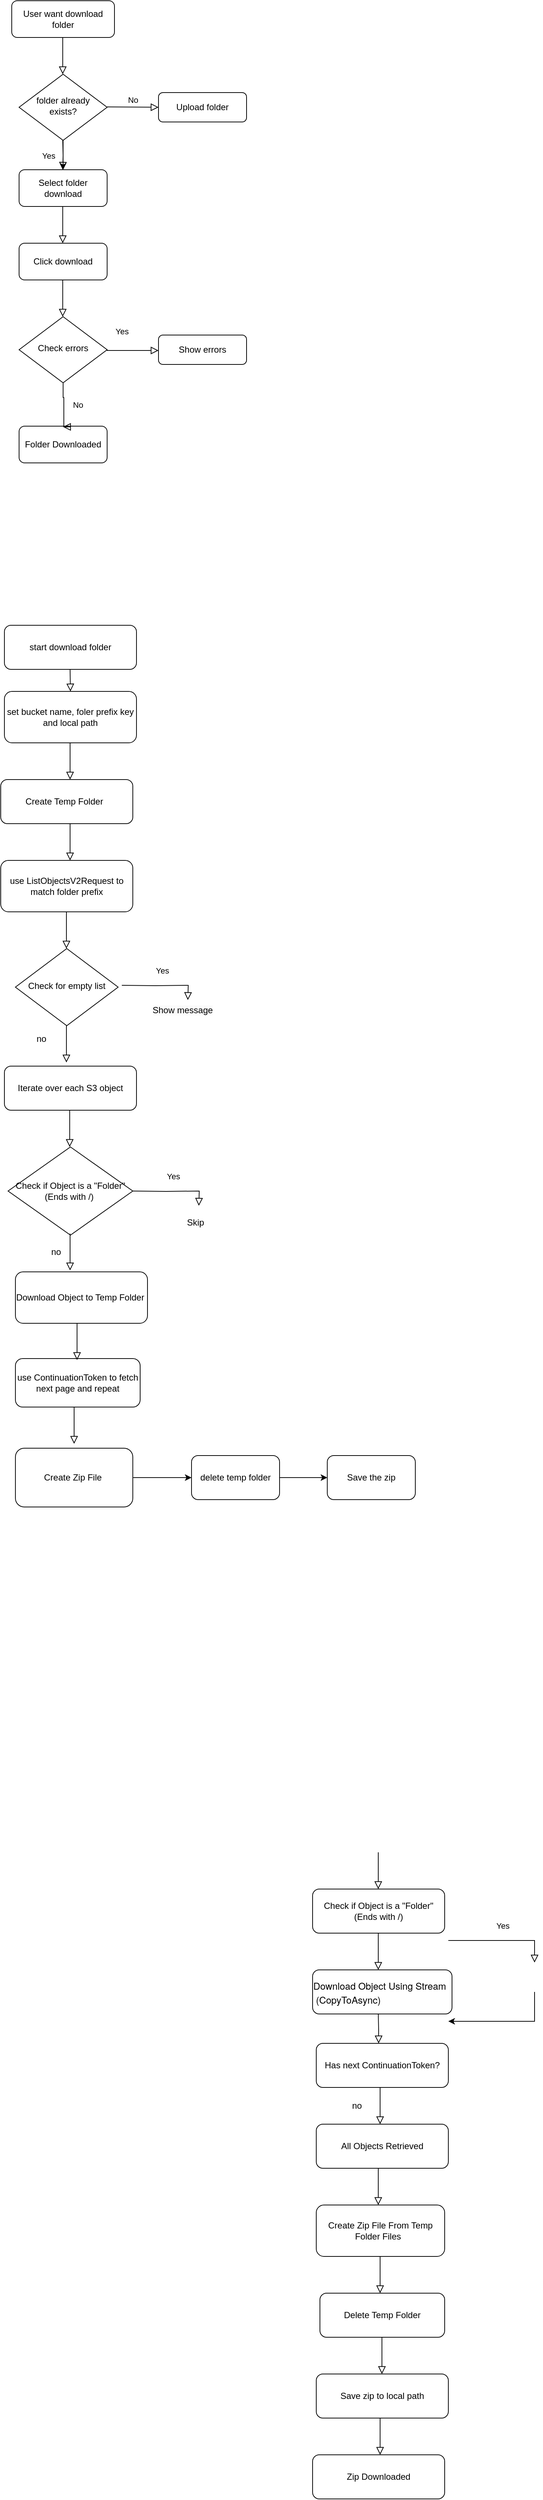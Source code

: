 <mxfile version="24.8.2">
  <diagram id="C5RBs43oDa-KdzZeNtuy" name="Page-1">
    <mxGraphModel dx="2074" dy="1070" grid="1" gridSize="10" guides="1" tooltips="1" connect="1" arrows="1" fold="1" page="1" pageScale="1" pageWidth="827" pageHeight="1169" math="0" shadow="0">
      <root>
        <mxCell id="WIyWlLk6GJQsqaUBKTNV-0" />
        <mxCell id="WIyWlLk6GJQsqaUBKTNV-1" parent="WIyWlLk6GJQsqaUBKTNV-0" />
        <mxCell id="GLVQwzxe723qBemCg7oc-0" value="User want download folder" style="rounded=1;whiteSpace=wrap;html=1;fontSize=12;glass=0;strokeWidth=1;shadow=0;" parent="WIyWlLk6GJQsqaUBKTNV-1" vertex="1">
          <mxGeometry x="30" y="10" width="140" height="50" as="geometry" />
        </mxCell>
        <mxCell id="GLVQwzxe723qBemCg7oc-1" value="Select folder download" style="rounded=1;whiteSpace=wrap;html=1;fontSize=12;glass=0;strokeWidth=1;shadow=0;" parent="WIyWlLk6GJQsqaUBKTNV-1" vertex="1">
          <mxGeometry x="40" y="240" width="120" height="50" as="geometry" />
        </mxCell>
        <mxCell id="GLVQwzxe723qBemCg7oc-3" value="Upload folder" style="rounded=1;whiteSpace=wrap;html=1;fontSize=12;glass=0;strokeWidth=1;shadow=0;" parent="WIyWlLk6GJQsqaUBKTNV-1" vertex="1">
          <mxGeometry x="230" y="135" width="120" height="40" as="geometry" />
        </mxCell>
        <mxCell id="MU7VSa6BdcI0zDZZD2pV-75" value="" style="edgeStyle=orthogonalEdgeStyle;rounded=0;orthogonalLoop=1;jettySize=auto;html=1;" edge="1" parent="WIyWlLk6GJQsqaUBKTNV-1" source="GLVQwzxe723qBemCg7oc-4" target="GLVQwzxe723qBemCg7oc-1">
          <mxGeometry relative="1" as="geometry" />
        </mxCell>
        <mxCell id="GLVQwzxe723qBemCg7oc-4" value="folder already exists?" style="rhombus;whiteSpace=wrap;html=1;shadow=0;fontFamily=Helvetica;fontSize=12;align=center;strokeWidth=1;spacing=6;spacingTop=-4;" parent="WIyWlLk6GJQsqaUBKTNV-1" vertex="1">
          <mxGeometry x="40" y="110" width="120" height="90" as="geometry" />
        </mxCell>
        <mxCell id="GLVQwzxe723qBemCg7oc-5" value="No" style="edgeStyle=orthogonalEdgeStyle;rounded=0;html=1;jettySize=auto;orthogonalLoop=1;fontSize=11;endArrow=block;endFill=0;endSize=8;strokeWidth=1;shadow=0;labelBackgroundColor=none;entryX=0;entryY=0.5;entryDx=0;entryDy=0;" parent="WIyWlLk6GJQsqaUBKTNV-1" target="GLVQwzxe723qBemCg7oc-3" edge="1">
          <mxGeometry y="10" relative="1" as="geometry">
            <mxPoint as="offset" />
            <mxPoint x="160" y="154.5" as="sourcePoint" />
            <mxPoint x="220" y="155" as="targetPoint" />
          </mxGeometry>
        </mxCell>
        <mxCell id="GLVQwzxe723qBemCg7oc-7" value="" style="rounded=0;html=1;jettySize=auto;orthogonalLoop=1;fontSize=11;endArrow=block;endFill=0;endSize=8;strokeWidth=1;shadow=0;labelBackgroundColor=none;edgeStyle=orthogonalEdgeStyle;" parent="WIyWlLk6GJQsqaUBKTNV-1" edge="1">
          <mxGeometry relative="1" as="geometry">
            <mxPoint x="99.5" y="60" as="sourcePoint" />
            <mxPoint x="99.5" y="110" as="targetPoint" />
          </mxGeometry>
        </mxCell>
        <mxCell id="GLVQwzxe723qBemCg7oc-9" value="Yes" style="rounded=0;html=1;jettySize=auto;orthogonalLoop=1;fontSize=11;endArrow=block;endFill=0;endSize=8;strokeWidth=1;shadow=0;labelBackgroundColor=none;edgeStyle=orthogonalEdgeStyle;" parent="WIyWlLk6GJQsqaUBKTNV-1" edge="1">
          <mxGeometry y="20" relative="1" as="geometry">
            <mxPoint as="offset" />
            <mxPoint x="99.5" y="200" as="sourcePoint" />
            <mxPoint x="99.5" y="240" as="targetPoint" />
          </mxGeometry>
        </mxCell>
        <mxCell id="0xnPP59gHi6wrN1YD6p4-0" value="Folder Downloaded" style="rounded=1;whiteSpace=wrap;html=1;fontSize=12;glass=0;strokeWidth=1;shadow=0;" parent="WIyWlLk6GJQsqaUBKTNV-1" vertex="1">
          <mxGeometry x="40" y="589" width="120" height="50" as="geometry" />
        </mxCell>
        <mxCell id="0xnPP59gHi6wrN1YD6p4-1" value="Check errors" style="rhombus;whiteSpace=wrap;html=1;shadow=0;fontFamily=Helvetica;fontSize=12;align=center;strokeWidth=1;spacing=6;spacingTop=-4;" parent="WIyWlLk6GJQsqaUBKTNV-1" vertex="1">
          <mxGeometry x="40" y="440" width="120" height="90" as="geometry" />
        </mxCell>
        <mxCell id="0xnPP59gHi6wrN1YD6p4-2" value="No" style="edgeStyle=orthogonalEdgeStyle;rounded=0;html=1;jettySize=auto;orthogonalLoop=1;fontSize=11;endArrow=block;endFill=0;endSize=8;strokeWidth=1;shadow=0;labelBackgroundColor=none;exitX=0.5;exitY=1;exitDx=0;exitDy=0;" parent="WIyWlLk6GJQsqaUBKTNV-1" source="0xnPP59gHi6wrN1YD6p4-1" edge="1">
          <mxGeometry x="0.001" y="19" relative="1" as="geometry">
            <mxPoint as="offset" />
            <mxPoint x="130" y="590" as="sourcePoint" />
            <mxPoint x="100" y="590" as="targetPoint" />
            <Array as="points">
              <mxPoint x="100" y="550" />
              <mxPoint x="101" y="550" />
            </Array>
          </mxGeometry>
        </mxCell>
        <mxCell id="0xnPP59gHi6wrN1YD6p4-3" value="Yes" style="rounded=0;html=1;jettySize=auto;orthogonalLoop=1;fontSize=11;endArrow=block;endFill=0;endSize=8;strokeWidth=1;shadow=0;labelBackgroundColor=none;edgeStyle=orthogonalEdgeStyle;" parent="WIyWlLk6GJQsqaUBKTNV-1" edge="1">
          <mxGeometry x="-0.435" y="26" relative="1" as="geometry">
            <mxPoint x="1" as="offset" />
            <mxPoint x="160" y="484.5" as="sourcePoint" />
            <mxPoint x="230" y="486" as="targetPoint" />
            <Array as="points">
              <mxPoint x="160" y="485.5" />
            </Array>
          </mxGeometry>
        </mxCell>
        <mxCell id="0xnPP59gHi6wrN1YD6p4-4" value="" style="rounded=0;html=1;jettySize=auto;orthogonalLoop=1;fontSize=11;endArrow=block;endFill=0;endSize=8;strokeWidth=1;shadow=0;labelBackgroundColor=none;edgeStyle=orthogonalEdgeStyle;" parent="WIyWlLk6GJQsqaUBKTNV-1" edge="1">
          <mxGeometry relative="1" as="geometry">
            <mxPoint x="99.5" y="290" as="sourcePoint" />
            <mxPoint x="99.5" y="340" as="targetPoint" />
          </mxGeometry>
        </mxCell>
        <mxCell id="0xnPP59gHi6wrN1YD6p4-5" value="Show errors" style="rounded=1;whiteSpace=wrap;html=1;fontSize=12;glass=0;strokeWidth=1;shadow=0;" parent="WIyWlLk6GJQsqaUBKTNV-1" vertex="1">
          <mxGeometry x="230" y="465" width="120" height="40" as="geometry" />
        </mxCell>
        <mxCell id="0xnPP59gHi6wrN1YD6p4-6" value="Click download" style="rounded=1;whiteSpace=wrap;html=1;fontSize=12;glass=0;strokeWidth=1;shadow=0;" parent="WIyWlLk6GJQsqaUBKTNV-1" vertex="1">
          <mxGeometry x="40" y="340" width="120" height="50" as="geometry" />
        </mxCell>
        <mxCell id="0xnPP59gHi6wrN1YD6p4-7" value="" style="rounded=0;html=1;jettySize=auto;orthogonalLoop=1;fontSize=11;endArrow=block;endFill=0;endSize=8;strokeWidth=1;shadow=0;labelBackgroundColor=none;edgeStyle=orthogonalEdgeStyle;" parent="WIyWlLk6GJQsqaUBKTNV-1" edge="1">
          <mxGeometry relative="1" as="geometry">
            <mxPoint x="99.5" y="390" as="sourcePoint" />
            <mxPoint x="99.5" y="440" as="targetPoint" />
          </mxGeometry>
        </mxCell>
        <mxCell id="MU7VSa6BdcI0zDZZD2pV-3" value="start download folder" style="rounded=1;whiteSpace=wrap;html=1;fontSize=12;glass=0;strokeWidth=1;shadow=0;" vertex="1" parent="WIyWlLk6GJQsqaUBKTNV-1">
          <mxGeometry x="20" y="860" width="180" height="60" as="geometry" />
        </mxCell>
        <mxCell id="MU7VSa6BdcI0zDZZD2pV-8" value="" style="rounded=0;html=1;jettySize=auto;orthogonalLoop=1;fontSize=11;endArrow=block;endFill=0;endSize=8;strokeWidth=1;shadow=0;labelBackgroundColor=none;edgeStyle=orthogonalEdgeStyle;" edge="1" parent="WIyWlLk6GJQsqaUBKTNV-1">
          <mxGeometry relative="1" as="geometry">
            <mxPoint x="104.5" y="1250" as="sourcePoint" />
            <mxPoint x="104.5" y="1300" as="targetPoint" />
          </mxGeometry>
        </mxCell>
        <mxCell id="MU7VSa6BdcI0zDZZD2pV-20" value="set bucket name, foler prefix key and local path" style="rounded=1;whiteSpace=wrap;html=1;fontSize=12;glass=0;strokeWidth=1;shadow=0;" vertex="1" parent="WIyWlLk6GJQsqaUBKTNV-1">
          <mxGeometry x="20" y="950" width="180" height="70" as="geometry" />
        </mxCell>
        <mxCell id="MU7VSa6BdcI0zDZZD2pV-21" value="" style="rounded=0;html=1;jettySize=auto;orthogonalLoop=1;fontSize=11;endArrow=block;endFill=0;endSize=8;strokeWidth=1;shadow=0;labelBackgroundColor=none;edgeStyle=orthogonalEdgeStyle;" edge="1" parent="WIyWlLk6GJQsqaUBKTNV-1">
          <mxGeometry relative="1" as="geometry">
            <mxPoint x="109.5" y="920" as="sourcePoint" />
            <mxPoint x="110" y="950" as="targetPoint" />
          </mxGeometry>
        </mxCell>
        <mxCell id="MU7VSa6BdcI0zDZZD2pV-22" value="Check if Object is a &quot;Folder&quot; (Ends with /)" style="rounded=1;whiteSpace=wrap;html=1;fontSize=12;glass=0;strokeWidth=1;shadow=0;" vertex="1" parent="WIyWlLk6GJQsqaUBKTNV-1">
          <mxGeometry x="440" y="2580" width="180" height="60" as="geometry" />
        </mxCell>
        <mxCell id="MU7VSa6BdcI0zDZZD2pV-24" value="&lt;p style=&quot;margin: 0px; font-variant-numeric: normal; font-variant-east-asian: normal; font-variant-alternates: normal; font-size-adjust: none; font-kerning: auto; font-optical-sizing: auto; font-feature-settings: normal; font-variation-settings: normal; font-variant-position: normal; font-stretch: normal; font-size: 13px; line-height: normal; font-family: &amp;quot;Helvetica Neue&amp;quot;; text-align: start;&quot; class=&quot;p1&quot;&gt;Download Object Using Stream&amp;nbsp; &amp;nbsp;(CopyToAsync)&lt;/p&gt;" style="rounded=1;whiteSpace=wrap;html=1;fontSize=12;glass=0;strokeWidth=1;shadow=0;" vertex="1" parent="WIyWlLk6GJQsqaUBKTNV-1">
          <mxGeometry x="440" y="2690" width="190" height="60" as="geometry" />
        </mxCell>
        <mxCell id="MU7VSa6BdcI0zDZZD2pV-27" value="" style="rounded=0;html=1;jettySize=auto;orthogonalLoop=1;fontSize=11;endArrow=block;endFill=0;endSize=8;strokeWidth=1;shadow=0;labelBackgroundColor=none;edgeStyle=orthogonalEdgeStyle;" edge="1" parent="WIyWlLk6GJQsqaUBKTNV-1">
          <mxGeometry relative="1" as="geometry">
            <mxPoint x="109.5" y="1020" as="sourcePoint" />
            <mxPoint x="109.5" y="1070" as="targetPoint" />
            <Array as="points">
              <mxPoint x="110" y="1020" />
              <mxPoint x="110" y="1020" />
            </Array>
          </mxGeometry>
        </mxCell>
        <mxCell id="MU7VSa6BdcI0zDZZD2pV-32" value="Iterate over each S3 object" style="rounded=1;whiteSpace=wrap;html=1;fontSize=12;glass=0;strokeWidth=1;shadow=0;" vertex="1" parent="WIyWlLk6GJQsqaUBKTNV-1">
          <mxGeometry x="20" y="1460" width="180" height="60" as="geometry" />
        </mxCell>
        <mxCell id="MU7VSa6BdcI0zDZZD2pV-34" value="&amp;nbsp;Has next ContinuationToken?&amp;nbsp;" style="rounded=1;whiteSpace=wrap;html=1;fontSize=12;glass=0;strokeWidth=1;shadow=0;" vertex="1" parent="WIyWlLk6GJQsqaUBKTNV-1">
          <mxGeometry x="445" y="2790" width="180" height="60" as="geometry" />
        </mxCell>
        <mxCell id="MU7VSa6BdcI0zDZZD2pV-35" value="" style="rounded=0;html=1;jettySize=auto;orthogonalLoop=1;fontSize=11;endArrow=block;endFill=0;endSize=8;strokeWidth=1;shadow=0;labelBackgroundColor=none;edgeStyle=orthogonalEdgeStyle;" edge="1" parent="WIyWlLk6GJQsqaUBKTNV-1">
          <mxGeometry relative="1" as="geometry">
            <mxPoint x="529.5" y="2640" as="sourcePoint" />
            <mxPoint x="529.5" y="2690" as="targetPoint" />
          </mxGeometry>
        </mxCell>
        <mxCell id="MU7VSa6BdcI0zDZZD2pV-44" value="All Objects Retrieved" style="rounded=1;whiteSpace=wrap;html=1;fontSize=12;glass=0;strokeWidth=1;shadow=0;" vertex="1" parent="WIyWlLk6GJQsqaUBKTNV-1">
          <mxGeometry x="445" y="2900" width="180" height="60" as="geometry" />
        </mxCell>
        <mxCell id="MU7VSa6BdcI0zDZZD2pV-45" value="" style="rounded=0;html=1;jettySize=auto;orthogonalLoop=1;fontSize=11;endArrow=block;endFill=0;endSize=8;strokeWidth=1;shadow=0;labelBackgroundColor=none;edgeStyle=orthogonalEdgeStyle;" edge="1" parent="WIyWlLk6GJQsqaUBKTNV-1">
          <mxGeometry relative="1" as="geometry">
            <mxPoint x="532" y="2850" as="sourcePoint" />
            <mxPoint x="532" y="2900" as="targetPoint" />
          </mxGeometry>
        </mxCell>
        <mxCell id="MU7VSa6BdcI0zDZZD2pV-46" value="no" style="text;html=1;align=center;verticalAlign=middle;resizable=0;points=[];autosize=1;strokeColor=none;fillColor=none;" vertex="1" parent="WIyWlLk6GJQsqaUBKTNV-1">
          <mxGeometry x="480" y="2860" width="40" height="30" as="geometry" />
        </mxCell>
        <mxCell id="MU7VSa6BdcI0zDZZD2pV-47" value="Yes" style="rounded=0;html=1;jettySize=auto;orthogonalLoop=1;fontSize=11;endArrow=block;endFill=0;endSize=8;strokeWidth=1;shadow=0;labelBackgroundColor=none;edgeStyle=orthogonalEdgeStyle;" edge="1" parent="WIyWlLk6GJQsqaUBKTNV-1">
          <mxGeometry y="20" relative="1" as="geometry">
            <mxPoint as="offset" />
            <mxPoint x="625" y="2650" as="sourcePoint" />
            <mxPoint x="742.5" y="2680" as="targetPoint" />
            <Array as="points">
              <mxPoint x="665" y="2650" />
              <mxPoint x="665" y="2650" />
              <mxPoint x="743" y="2650" />
            </Array>
          </mxGeometry>
        </mxCell>
        <mxCell id="MU7VSa6BdcI0zDZZD2pV-50" style="edgeStyle=orthogonalEdgeStyle;rounded=0;orthogonalLoop=1;jettySize=auto;html=1;" edge="1" parent="WIyWlLk6GJQsqaUBKTNV-1">
          <mxGeometry relative="1" as="geometry">
            <mxPoint x="625" y="2760" as="targetPoint" />
            <mxPoint x="742.5" y="2720" as="sourcePoint" />
            <Array as="points">
              <mxPoint x="742.5" y="2720" />
              <mxPoint x="742.5" y="2760" />
            </Array>
          </mxGeometry>
        </mxCell>
        <mxCell id="MU7VSa6BdcI0zDZZD2pV-51" value="Create Zip File From Temp Folder Files&amp;nbsp;&amp;nbsp;" style="rounded=1;whiteSpace=wrap;html=1;fontSize=12;glass=0;strokeWidth=1;shadow=0;" vertex="1" parent="WIyWlLk6GJQsqaUBKTNV-1">
          <mxGeometry x="445" y="3010" width="175" height="70" as="geometry" />
        </mxCell>
        <mxCell id="MU7VSa6BdcI0zDZZD2pV-52" value="" style="rounded=0;html=1;jettySize=auto;orthogonalLoop=1;fontSize=11;endArrow=block;endFill=0;endSize=8;strokeWidth=1;shadow=0;labelBackgroundColor=none;edgeStyle=orthogonalEdgeStyle;" edge="1" parent="WIyWlLk6GJQsqaUBKTNV-1">
          <mxGeometry relative="1" as="geometry">
            <mxPoint x="529.5" y="2960" as="sourcePoint" />
            <mxPoint x="529.5" y="3010" as="targetPoint" />
          </mxGeometry>
        </mxCell>
        <mxCell id="MU7VSa6BdcI0zDZZD2pV-53" value="" style="rounded=0;html=1;jettySize=auto;orthogonalLoop=1;fontSize=11;endArrow=block;endFill=0;endSize=8;strokeWidth=1;shadow=0;labelBackgroundColor=none;edgeStyle=orthogonalEdgeStyle;" edge="1" parent="WIyWlLk6GJQsqaUBKTNV-1">
          <mxGeometry relative="1" as="geometry">
            <mxPoint x="529.5" y="2750" as="sourcePoint" />
            <mxPoint x="530" y="2790" as="targetPoint" />
          </mxGeometry>
        </mxCell>
        <mxCell id="MU7VSa6BdcI0zDZZD2pV-57" value="&amp;nbsp;Create Temp Folder&amp;nbsp; &amp;nbsp;" style="rounded=1;whiteSpace=wrap;html=1;" vertex="1" parent="WIyWlLk6GJQsqaUBKTNV-1">
          <mxGeometry x="15" y="1070" width="180" height="60" as="geometry" />
        </mxCell>
        <mxCell id="MU7VSa6BdcI0zDZZD2pV-58" value="use ListObjectsV2Request to match folder prefix" style="rounded=1;whiteSpace=wrap;html=1;" vertex="1" parent="WIyWlLk6GJQsqaUBKTNV-1">
          <mxGeometry x="15" y="1180" width="180" height="70" as="geometry" />
        </mxCell>
        <mxCell id="MU7VSa6BdcI0zDZZD2pV-64" value="" style="rounded=0;html=1;jettySize=auto;orthogonalLoop=1;fontSize=11;endArrow=block;endFill=0;endSize=8;strokeWidth=1;shadow=0;labelBackgroundColor=none;edgeStyle=orthogonalEdgeStyle;" edge="1" parent="WIyWlLk6GJQsqaUBKTNV-1">
          <mxGeometry relative="1" as="geometry">
            <mxPoint x="109.5" y="1130" as="sourcePoint" />
            <mxPoint x="109.5" y="1180" as="targetPoint" />
            <Array as="points">
              <mxPoint x="110" y="1130" />
              <mxPoint x="110" y="1130" />
            </Array>
          </mxGeometry>
        </mxCell>
        <mxCell id="MU7VSa6BdcI0zDZZD2pV-65" value="" style="rounded=0;html=1;jettySize=auto;orthogonalLoop=1;fontSize=11;endArrow=block;endFill=0;endSize=8;strokeWidth=1;shadow=0;labelBackgroundColor=none;edgeStyle=orthogonalEdgeStyle;" edge="1" parent="WIyWlLk6GJQsqaUBKTNV-1">
          <mxGeometry relative="1" as="geometry">
            <mxPoint x="529.5" y="2530" as="sourcePoint" />
            <mxPoint x="529.5" y="2580" as="targetPoint" />
            <Array as="points">
              <mxPoint x="530" y="2530" />
              <mxPoint x="530" y="2530" />
            </Array>
          </mxGeometry>
        </mxCell>
        <mxCell id="MU7VSa6BdcI0zDZZD2pV-66" value="Delete Temp Folder" style="rounded=1;whiteSpace=wrap;html=1;" vertex="1" parent="WIyWlLk6GJQsqaUBKTNV-1">
          <mxGeometry x="450" y="3130" width="170" height="60" as="geometry" />
        </mxCell>
        <mxCell id="MU7VSa6BdcI0zDZZD2pV-67" value="Save zip to local path" style="rounded=1;whiteSpace=wrap;html=1;" vertex="1" parent="WIyWlLk6GJQsqaUBKTNV-1">
          <mxGeometry x="445" y="3240" width="180" height="60" as="geometry" />
        </mxCell>
        <mxCell id="MU7VSa6BdcI0zDZZD2pV-68" value="" style="rounded=0;html=1;jettySize=auto;orthogonalLoop=1;fontSize=11;endArrow=block;endFill=0;endSize=8;strokeWidth=1;shadow=0;labelBackgroundColor=none;edgeStyle=orthogonalEdgeStyle;" edge="1" parent="WIyWlLk6GJQsqaUBKTNV-1">
          <mxGeometry relative="1" as="geometry">
            <mxPoint x="532" y="3080" as="sourcePoint" />
            <mxPoint x="532" y="3130" as="targetPoint" />
          </mxGeometry>
        </mxCell>
        <mxCell id="MU7VSa6BdcI0zDZZD2pV-69" value="" style="rounded=0;html=1;jettySize=auto;orthogonalLoop=1;fontSize=11;endArrow=block;endFill=0;endSize=8;strokeWidth=1;shadow=0;labelBackgroundColor=none;edgeStyle=orthogonalEdgeStyle;" edge="1" parent="WIyWlLk6GJQsqaUBKTNV-1">
          <mxGeometry relative="1" as="geometry">
            <mxPoint x="534.5" y="3190" as="sourcePoint" />
            <mxPoint x="534.5" y="3240" as="targetPoint" />
          </mxGeometry>
        </mxCell>
        <mxCell id="MU7VSa6BdcI0zDZZD2pV-70" value="Zip Downloaded" style="rounded=1;whiteSpace=wrap;html=1;fontSize=12;glass=0;strokeWidth=1;shadow=0;" vertex="1" parent="WIyWlLk6GJQsqaUBKTNV-1">
          <mxGeometry x="440" y="3350" width="180" height="60" as="geometry" />
        </mxCell>
        <mxCell id="MU7VSa6BdcI0zDZZD2pV-71" value="" style="rounded=0;html=1;jettySize=auto;orthogonalLoop=1;fontSize=11;endArrow=block;endFill=0;endSize=8;strokeWidth=1;shadow=0;labelBackgroundColor=none;edgeStyle=orthogonalEdgeStyle;" edge="1" parent="WIyWlLk6GJQsqaUBKTNV-1">
          <mxGeometry relative="1" as="geometry">
            <mxPoint x="532" y="3300" as="sourcePoint" />
            <mxPoint x="532" y="3350" as="targetPoint" />
          </mxGeometry>
        </mxCell>
        <mxCell id="MU7VSa6BdcI0zDZZD2pV-72" value="Check for empty list" style="rhombus;whiteSpace=wrap;html=1;shadow=0;fontFamily=Helvetica;fontSize=12;align=center;strokeWidth=1;spacing=6;spacingTop=-4;" vertex="1" parent="WIyWlLk6GJQsqaUBKTNV-1">
          <mxGeometry x="35" y="1300" width="140" height="105" as="geometry" />
        </mxCell>
        <mxCell id="MU7VSa6BdcI0zDZZD2pV-76" value="Yes" style="rounded=0;html=1;jettySize=auto;orthogonalLoop=1;fontSize=11;endArrow=block;endFill=0;endSize=8;strokeWidth=1;shadow=0;labelBackgroundColor=none;edgeStyle=orthogonalEdgeStyle;" edge="1" parent="WIyWlLk6GJQsqaUBKTNV-1">
          <mxGeometry y="20" relative="1" as="geometry">
            <mxPoint as="offset" />
            <mxPoint x="180" y="1350" as="sourcePoint" />
            <mxPoint x="270" y="1370" as="targetPoint" />
          </mxGeometry>
        </mxCell>
        <mxCell id="MU7VSa6BdcI0zDZZD2pV-77" value="" style="rounded=0;html=1;jettySize=auto;orthogonalLoop=1;fontSize=11;endArrow=block;endFill=0;endSize=8;strokeWidth=1;shadow=0;labelBackgroundColor=none;edgeStyle=orthogonalEdgeStyle;" edge="1" parent="WIyWlLk6GJQsqaUBKTNV-1">
          <mxGeometry relative="1" as="geometry">
            <mxPoint x="104.5" y="1405" as="sourcePoint" />
            <mxPoint x="104.5" y="1455" as="targetPoint" />
          </mxGeometry>
        </mxCell>
        <mxCell id="MU7VSa6BdcI0zDZZD2pV-78" value="no" style="text;html=1;align=center;verticalAlign=middle;resizable=0;points=[];autosize=1;strokeColor=none;fillColor=none;" vertex="1" parent="WIyWlLk6GJQsqaUBKTNV-1">
          <mxGeometry x="50" y="1408" width="40" height="30" as="geometry" />
        </mxCell>
        <mxCell id="MU7VSa6BdcI0zDZZD2pV-79" value="Download Object to Temp Folder&amp;nbsp;" style="rounded=1;whiteSpace=wrap;html=1;" vertex="1" parent="WIyWlLk6GJQsqaUBKTNV-1">
          <mxGeometry x="35" y="1740" width="180" height="70" as="geometry" />
        </mxCell>
        <mxCell id="MU7VSa6BdcI0zDZZD2pV-80" value="" style="rounded=0;html=1;jettySize=auto;orthogonalLoop=1;fontSize=11;endArrow=block;endFill=0;endSize=8;strokeWidth=1;shadow=0;labelBackgroundColor=none;edgeStyle=orthogonalEdgeStyle;" edge="1" parent="WIyWlLk6GJQsqaUBKTNV-1">
          <mxGeometry relative="1" as="geometry">
            <mxPoint x="109" y="1520" as="sourcePoint" />
            <mxPoint x="109" y="1570" as="targetPoint" />
          </mxGeometry>
        </mxCell>
        <mxCell id="MU7VSa6BdcI0zDZZD2pV-81" value="use ContinuationToken to fetch next page and repeat" style="rounded=1;whiteSpace=wrap;html=1;" vertex="1" parent="WIyWlLk6GJQsqaUBKTNV-1">
          <mxGeometry x="35" y="1858" width="170" height="66" as="geometry" />
        </mxCell>
        <mxCell id="MU7VSa6BdcI0zDZZD2pV-82" value="" style="rounded=0;html=1;jettySize=auto;orthogonalLoop=1;fontSize=11;endArrow=block;endFill=0;endSize=8;strokeWidth=1;shadow=0;labelBackgroundColor=none;edgeStyle=orthogonalEdgeStyle;" edge="1" parent="WIyWlLk6GJQsqaUBKTNV-1">
          <mxGeometry relative="1" as="geometry">
            <mxPoint x="119" y="1810" as="sourcePoint" />
            <mxPoint x="119" y="1860" as="targetPoint" />
          </mxGeometry>
        </mxCell>
        <mxCell id="MU7VSa6BdcI0zDZZD2pV-88" style="edgeStyle=orthogonalEdgeStyle;rounded=0;orthogonalLoop=1;jettySize=auto;html=1;entryX=0;entryY=0.5;entryDx=0;entryDy=0;" edge="1" parent="WIyWlLk6GJQsqaUBKTNV-1" source="MU7VSa6BdcI0zDZZD2pV-83" target="MU7VSa6BdcI0zDZZD2pV-87">
          <mxGeometry relative="1" as="geometry" />
        </mxCell>
        <mxCell id="MU7VSa6BdcI0zDZZD2pV-83" value="Create Zip File&amp;nbsp;" style="rounded=1;whiteSpace=wrap;html=1;" vertex="1" parent="WIyWlLk6GJQsqaUBKTNV-1">
          <mxGeometry x="35" y="1980" width="160" height="80" as="geometry" />
        </mxCell>
        <mxCell id="MU7VSa6BdcI0zDZZD2pV-84" value="" style="rounded=0;html=1;jettySize=auto;orthogonalLoop=1;fontSize=11;endArrow=block;endFill=0;endSize=8;strokeWidth=1;shadow=0;labelBackgroundColor=none;edgeStyle=orthogonalEdgeStyle;" edge="1" parent="WIyWlLk6GJQsqaUBKTNV-1">
          <mxGeometry relative="1" as="geometry">
            <mxPoint x="115" y="1924" as="sourcePoint" />
            <mxPoint x="115" y="1974" as="targetPoint" />
          </mxGeometry>
        </mxCell>
        <mxCell id="MU7VSa6BdcI0zDZZD2pV-86" value="Save the zip" style="rounded=1;whiteSpace=wrap;html=1;" vertex="1" parent="WIyWlLk6GJQsqaUBKTNV-1">
          <mxGeometry x="460" y="1990" width="120" height="60" as="geometry" />
        </mxCell>
        <mxCell id="MU7VSa6BdcI0zDZZD2pV-89" style="edgeStyle=orthogonalEdgeStyle;rounded=0;orthogonalLoop=1;jettySize=auto;html=1;entryX=0;entryY=0.5;entryDx=0;entryDy=0;" edge="1" parent="WIyWlLk6GJQsqaUBKTNV-1" source="MU7VSa6BdcI0zDZZD2pV-87" target="MU7VSa6BdcI0zDZZD2pV-86">
          <mxGeometry relative="1" as="geometry" />
        </mxCell>
        <mxCell id="MU7VSa6BdcI0zDZZD2pV-87" value="delete temp folder" style="rounded=1;whiteSpace=wrap;html=1;" vertex="1" parent="WIyWlLk6GJQsqaUBKTNV-1">
          <mxGeometry x="275" y="1990" width="120" height="60" as="geometry" />
        </mxCell>
        <mxCell id="MU7VSa6BdcI0zDZZD2pV-90" value="Check if Object is a&amp;nbsp;&quot;Folder&quot; (Ends with /)&amp;nbsp;" style="rhombus;whiteSpace=wrap;html=1;" vertex="1" parent="WIyWlLk6GJQsqaUBKTNV-1">
          <mxGeometry x="25" y="1570" width="170" height="120" as="geometry" />
        </mxCell>
        <mxCell id="MU7VSa6BdcI0zDZZD2pV-91" value="Yes" style="rounded=0;html=1;jettySize=auto;orthogonalLoop=1;fontSize=11;endArrow=block;endFill=0;endSize=8;strokeWidth=1;shadow=0;labelBackgroundColor=none;edgeStyle=orthogonalEdgeStyle;" edge="1" parent="WIyWlLk6GJQsqaUBKTNV-1">
          <mxGeometry y="20" relative="1" as="geometry">
            <mxPoint as="offset" />
            <mxPoint x="195" y="1630" as="sourcePoint" />
            <mxPoint x="285" y="1650" as="targetPoint" />
          </mxGeometry>
        </mxCell>
        <mxCell id="MU7VSa6BdcI0zDZZD2pV-92" value="Skip" style="text;html=1;align=center;verticalAlign=middle;resizable=0;points=[];autosize=1;strokeColor=none;fillColor=none;" vertex="1" parent="WIyWlLk6GJQsqaUBKTNV-1">
          <mxGeometry x="255" y="1658" width="50" height="30" as="geometry" />
        </mxCell>
        <mxCell id="MU7VSa6BdcI0zDZZD2pV-93" value="" style="rounded=0;html=1;jettySize=auto;orthogonalLoop=1;fontSize=11;endArrow=block;endFill=0;endSize=8;strokeWidth=1;shadow=0;labelBackgroundColor=none;edgeStyle=orthogonalEdgeStyle;" edge="1" parent="WIyWlLk6GJQsqaUBKTNV-1">
          <mxGeometry relative="1" as="geometry">
            <mxPoint x="109.5" y="1688" as="sourcePoint" />
            <mxPoint x="109.5" y="1738" as="targetPoint" />
          </mxGeometry>
        </mxCell>
        <mxCell id="MU7VSa6BdcI0zDZZD2pV-94" value="no" style="text;html=1;align=center;verticalAlign=middle;resizable=0;points=[];autosize=1;strokeColor=none;fillColor=none;" vertex="1" parent="WIyWlLk6GJQsqaUBKTNV-1">
          <mxGeometry x="70" y="1698" width="40" height="30" as="geometry" />
        </mxCell>
        <mxCell id="MU7VSa6BdcI0zDZZD2pV-95" value="&lt;span style=&quot;color: rgb(0, 0, 0); font-family: Helvetica; font-size: 12px; font-style: normal; font-variant-ligatures: normal; font-variant-caps: normal; font-weight: 400; letter-spacing: normal; orphans: 2; text-align: center; text-indent: 0px; text-transform: none; widows: 2; word-spacing: 0px; -webkit-text-stroke-width: 0px; white-space: normal; background-color: rgb(251, 251, 251); text-decoration-thickness: initial; text-decoration-style: initial; text-decoration-color: initial; display: inline !important; float: none;&quot;&gt;Show message&lt;/span&gt;" style="text;whiteSpace=wrap;html=1;" vertex="1" parent="WIyWlLk6GJQsqaUBKTNV-1">
          <mxGeometry x="220" y="1370" width="120" height="40" as="geometry" />
        </mxCell>
      </root>
    </mxGraphModel>
  </diagram>
</mxfile>
